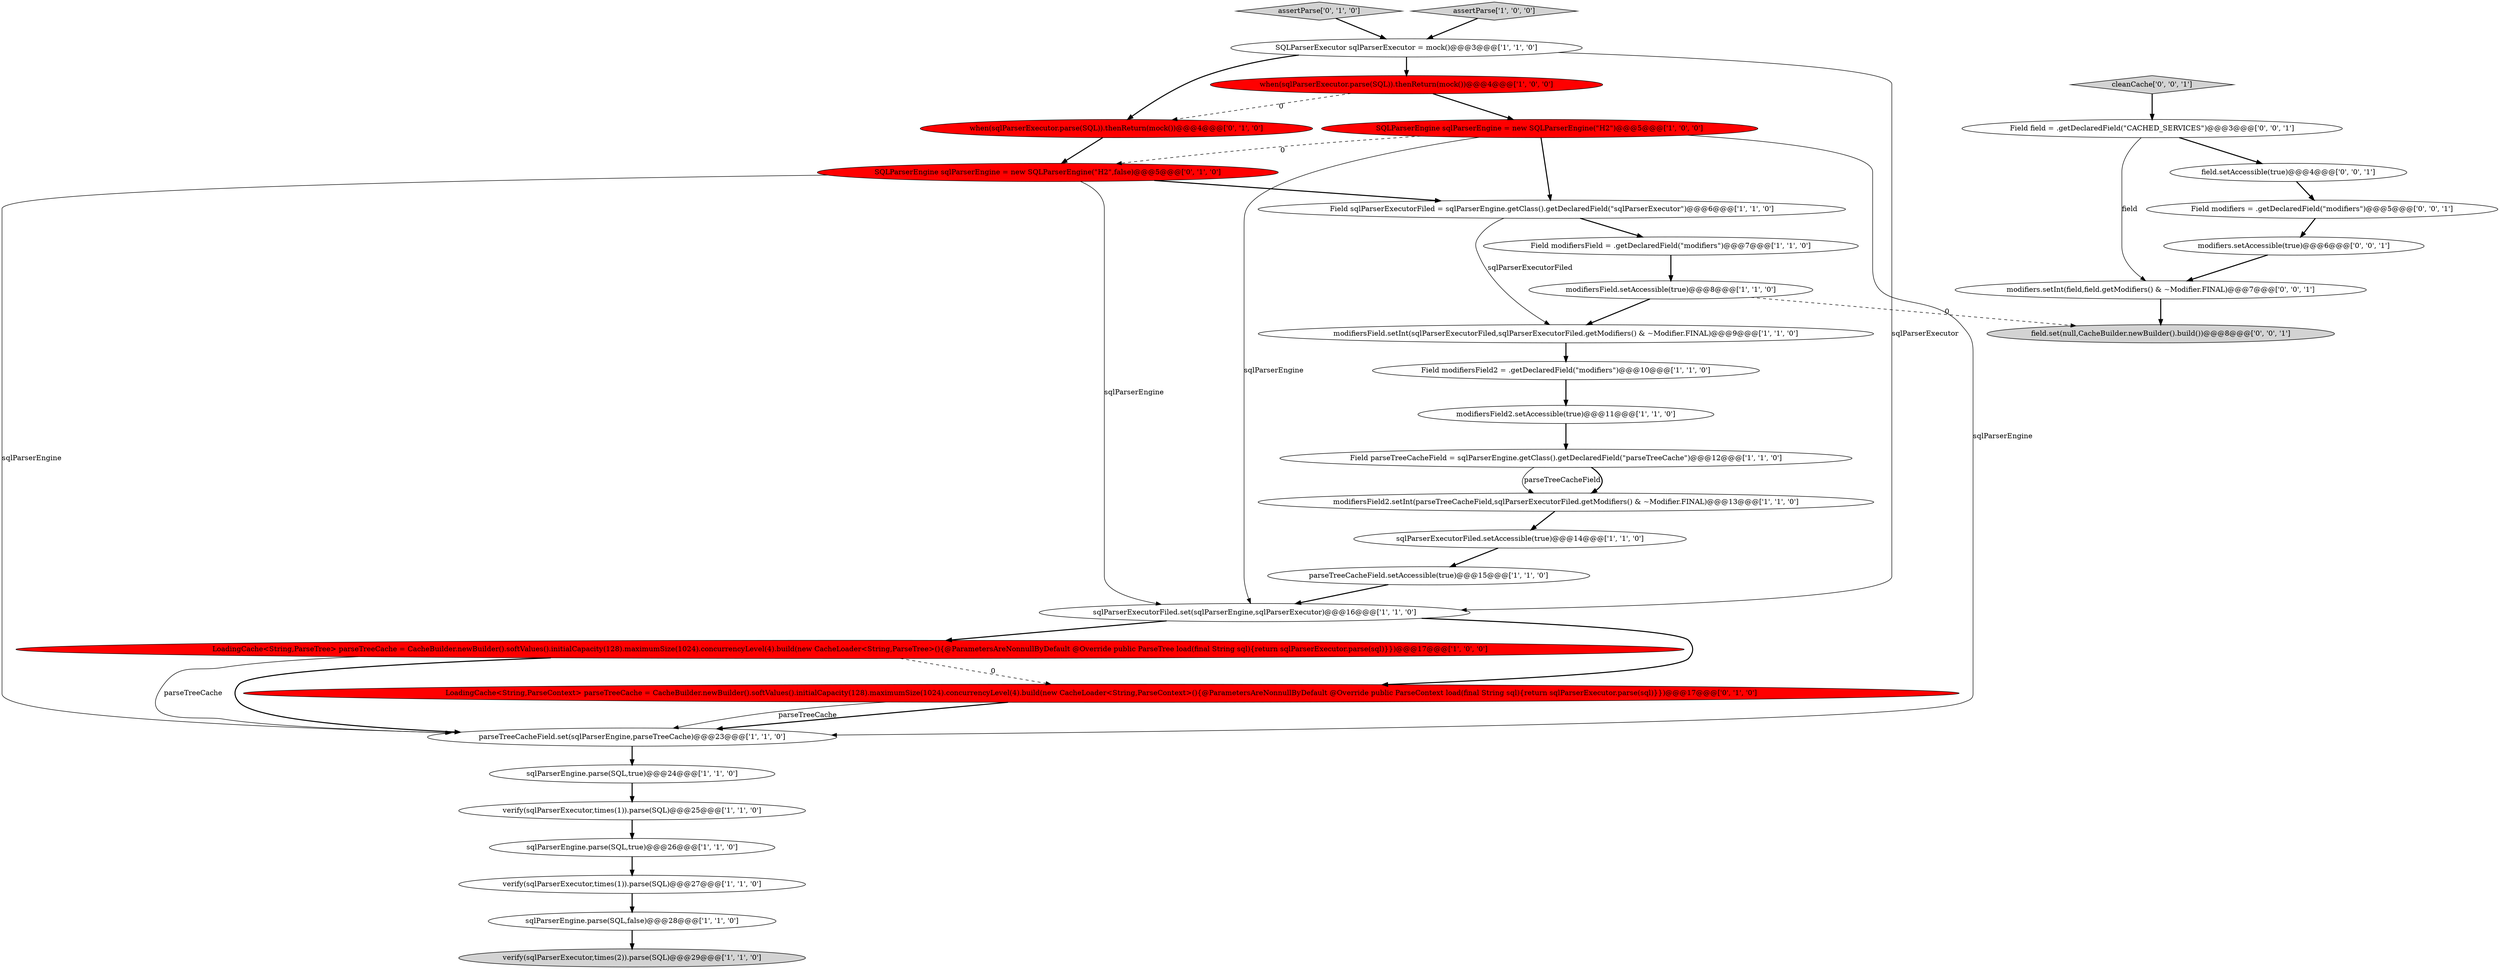 digraph {
3 [style = filled, label = "SQLParserEngine sqlParserEngine = new SQLParserEngine(\"H2\")@@@5@@@['1', '0', '0']", fillcolor = red, shape = ellipse image = "AAA1AAABBB1BBB"];
5 [style = filled, label = "verify(sqlParserExecutor,times(1)).parse(SQL)@@@27@@@['1', '1', '0']", fillcolor = white, shape = ellipse image = "AAA0AAABBB1BBB"];
6 [style = filled, label = "sqlParserEngine.parse(SQL,false)@@@28@@@['1', '1', '0']", fillcolor = white, shape = ellipse image = "AAA0AAABBB1BBB"];
23 [style = filled, label = "when(sqlParserExecutor.parse(SQL)).thenReturn(mock())@@@4@@@['0', '1', '0']", fillcolor = red, shape = ellipse image = "AAA1AAABBB2BBB"];
28 [style = filled, label = "modifiers.setAccessible(true)@@@6@@@['0', '0', '1']", fillcolor = white, shape = ellipse image = "AAA0AAABBB3BBB"];
22 [style = filled, label = "modifiersField2.setInt(parseTreeCacheField,sqlParserExecutorFiled.getModifiers() & ~Modifier.FINAL)@@@13@@@['1', '1', '0']", fillcolor = white, shape = ellipse image = "AAA0AAABBB1BBB"];
18 [style = filled, label = "Field parseTreeCacheField = sqlParserEngine.getClass().getDeclaredField(\"parseTreeCache\")@@@12@@@['1', '1', '0']", fillcolor = white, shape = ellipse image = "AAA0AAABBB1BBB"];
8 [style = filled, label = "verify(sqlParserExecutor,times(2)).parse(SQL)@@@29@@@['1', '1', '0']", fillcolor = lightgray, shape = ellipse image = "AAA0AAABBB1BBB"];
9 [style = filled, label = "modifiersField.setInt(sqlParserExecutorFiled,sqlParserExecutorFiled.getModifiers() & ~Modifier.FINAL)@@@9@@@['1', '1', '0']", fillcolor = white, shape = ellipse image = "AAA0AAABBB1BBB"];
32 [style = filled, label = "cleanCache['0', '0', '1']", fillcolor = lightgray, shape = diamond image = "AAA0AAABBB3BBB"];
4 [style = filled, label = "modifiersField.setAccessible(true)@@@8@@@['1', '1', '0']", fillcolor = white, shape = ellipse image = "AAA0AAABBB1BBB"];
13 [style = filled, label = "Field modifiersField = .getDeclaredField(\"modifiers\")@@@7@@@['1', '1', '0']", fillcolor = white, shape = ellipse image = "AAA0AAABBB1BBB"];
29 [style = filled, label = "Field field = .getDeclaredField(\"CACHED_SERVICES\")@@@3@@@['0', '0', '1']", fillcolor = white, shape = ellipse image = "AAA0AAABBB3BBB"];
1 [style = filled, label = "when(sqlParserExecutor.parse(SQL)).thenReturn(mock())@@@4@@@['1', '0', '0']", fillcolor = red, shape = ellipse image = "AAA1AAABBB1BBB"];
26 [style = filled, label = "SQLParserEngine sqlParserEngine = new SQLParserEngine(\"H2\",false)@@@5@@@['0', '1', '0']", fillcolor = red, shape = ellipse image = "AAA1AAABBB2BBB"];
24 [style = filled, label = "assertParse['0', '1', '0']", fillcolor = lightgray, shape = diamond image = "AAA0AAABBB2BBB"];
2 [style = filled, label = "assertParse['1', '0', '0']", fillcolor = lightgray, shape = diamond image = "AAA0AAABBB1BBB"];
16 [style = filled, label = "sqlParserEngine.parse(SQL,true)@@@26@@@['1', '1', '0']", fillcolor = white, shape = ellipse image = "AAA0AAABBB1BBB"];
0 [style = filled, label = "sqlParserExecutorFiled.setAccessible(true)@@@14@@@['1', '1', '0']", fillcolor = white, shape = ellipse image = "AAA0AAABBB1BBB"];
19 [style = filled, label = "SQLParserExecutor sqlParserExecutor = mock()@@@3@@@['1', '1', '0']", fillcolor = white, shape = ellipse image = "AAA0AAABBB1BBB"];
27 [style = filled, label = "Field modifiers = .getDeclaredField(\"modifiers\")@@@5@@@['0', '0', '1']", fillcolor = white, shape = ellipse image = "AAA0AAABBB3BBB"];
33 [style = filled, label = "field.setAccessible(true)@@@4@@@['0', '0', '1']", fillcolor = white, shape = ellipse image = "AAA0AAABBB3BBB"];
12 [style = filled, label = "Field sqlParserExecutorFiled = sqlParserEngine.getClass().getDeclaredField(\"sqlParserExecutor\")@@@6@@@['1', '1', '0']", fillcolor = white, shape = ellipse image = "AAA0AAABBB1BBB"];
20 [style = filled, label = "parseTreeCacheField.setAccessible(true)@@@15@@@['1', '1', '0']", fillcolor = white, shape = ellipse image = "AAA0AAABBB1BBB"];
30 [style = filled, label = "modifiers.setInt(field,field.getModifiers() & ~Modifier.FINAL)@@@7@@@['0', '0', '1']", fillcolor = white, shape = ellipse image = "AAA0AAABBB3BBB"];
31 [style = filled, label = "field.set(null,CacheBuilder.newBuilder().build())@@@8@@@['0', '0', '1']", fillcolor = lightgray, shape = ellipse image = "AAA0AAABBB3BBB"];
15 [style = filled, label = "parseTreeCacheField.set(sqlParserEngine,parseTreeCache)@@@23@@@['1', '1', '0']", fillcolor = white, shape = ellipse image = "AAA0AAABBB1BBB"];
10 [style = filled, label = "sqlParserExecutorFiled.set(sqlParserEngine,sqlParserExecutor)@@@16@@@['1', '1', '0']", fillcolor = white, shape = ellipse image = "AAA0AAABBB1BBB"];
17 [style = filled, label = "modifiersField2.setAccessible(true)@@@11@@@['1', '1', '0']", fillcolor = white, shape = ellipse image = "AAA0AAABBB1BBB"];
21 [style = filled, label = "sqlParserEngine.parse(SQL,true)@@@24@@@['1', '1', '0']", fillcolor = white, shape = ellipse image = "AAA0AAABBB1BBB"];
25 [style = filled, label = "LoadingCache<String,ParseContext> parseTreeCache = CacheBuilder.newBuilder().softValues().initialCapacity(128).maximumSize(1024).concurrencyLevel(4).build(new CacheLoader<String,ParseContext>(){@ParametersAreNonnullByDefault @Override public ParseContext load(final String sql){return sqlParserExecutor.parse(sql)}})@@@17@@@['0', '1', '0']", fillcolor = red, shape = ellipse image = "AAA1AAABBB2BBB"];
14 [style = filled, label = "LoadingCache<String,ParseTree> parseTreeCache = CacheBuilder.newBuilder().softValues().initialCapacity(128).maximumSize(1024).concurrencyLevel(4).build(new CacheLoader<String,ParseTree>(){@ParametersAreNonnullByDefault @Override public ParseTree load(final String sql){return sqlParserExecutor.parse(sql)}})@@@17@@@['1', '0', '0']", fillcolor = red, shape = ellipse image = "AAA1AAABBB1BBB"];
11 [style = filled, label = "verify(sqlParserExecutor,times(1)).parse(SQL)@@@25@@@['1', '1', '0']", fillcolor = white, shape = ellipse image = "AAA0AAABBB1BBB"];
7 [style = filled, label = "Field modifiersField2 = .getDeclaredField(\"modifiers\")@@@10@@@['1', '1', '0']", fillcolor = white, shape = ellipse image = "AAA0AAABBB1BBB"];
4->9 [style = bold, label=""];
11->16 [style = bold, label=""];
2->19 [style = bold, label=""];
7->17 [style = bold, label=""];
24->19 [style = bold, label=""];
3->26 [style = dashed, label="0"];
29->30 [style = solid, label="field"];
28->30 [style = bold, label=""];
10->14 [style = bold, label=""];
14->25 [style = dashed, label="0"];
15->21 [style = bold, label=""];
27->28 [style = bold, label=""];
19->10 [style = solid, label="sqlParserExecutor"];
1->3 [style = bold, label=""];
23->26 [style = bold, label=""];
4->31 [style = dashed, label="0"];
18->22 [style = solid, label="parseTreeCacheField"];
3->12 [style = bold, label=""];
9->7 [style = bold, label=""];
33->27 [style = bold, label=""];
14->15 [style = solid, label="parseTreeCache"];
20->10 [style = bold, label=""];
32->29 [style = bold, label=""];
12->13 [style = bold, label=""];
19->1 [style = bold, label=""];
26->12 [style = bold, label=""];
26->10 [style = solid, label="sqlParserEngine"];
29->33 [style = bold, label=""];
18->22 [style = bold, label=""];
22->0 [style = bold, label=""];
5->6 [style = bold, label=""];
21->11 [style = bold, label=""];
10->25 [style = bold, label=""];
3->15 [style = solid, label="sqlParserEngine"];
30->31 [style = bold, label=""];
19->23 [style = bold, label=""];
3->10 [style = solid, label="sqlParserEngine"];
6->8 [style = bold, label=""];
16->5 [style = bold, label=""];
25->15 [style = bold, label=""];
26->15 [style = solid, label="sqlParserEngine"];
0->20 [style = bold, label=""];
14->15 [style = bold, label=""];
12->9 [style = solid, label="sqlParserExecutorFiled"];
1->23 [style = dashed, label="0"];
17->18 [style = bold, label=""];
25->15 [style = solid, label="parseTreeCache"];
13->4 [style = bold, label=""];
}
